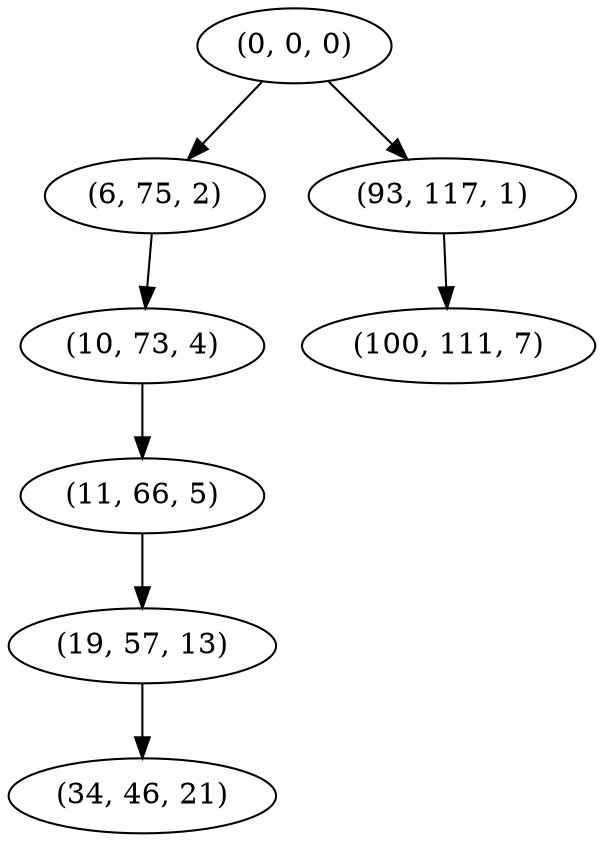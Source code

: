 digraph tree {
    "(0, 0, 0)";
    "(6, 75, 2)";
    "(10, 73, 4)";
    "(11, 66, 5)";
    "(19, 57, 13)";
    "(34, 46, 21)";
    "(93, 117, 1)";
    "(100, 111, 7)";
    "(0, 0, 0)" -> "(6, 75, 2)";
    "(0, 0, 0)" -> "(93, 117, 1)";
    "(6, 75, 2)" -> "(10, 73, 4)";
    "(10, 73, 4)" -> "(11, 66, 5)";
    "(11, 66, 5)" -> "(19, 57, 13)";
    "(19, 57, 13)" -> "(34, 46, 21)";
    "(93, 117, 1)" -> "(100, 111, 7)";
}
